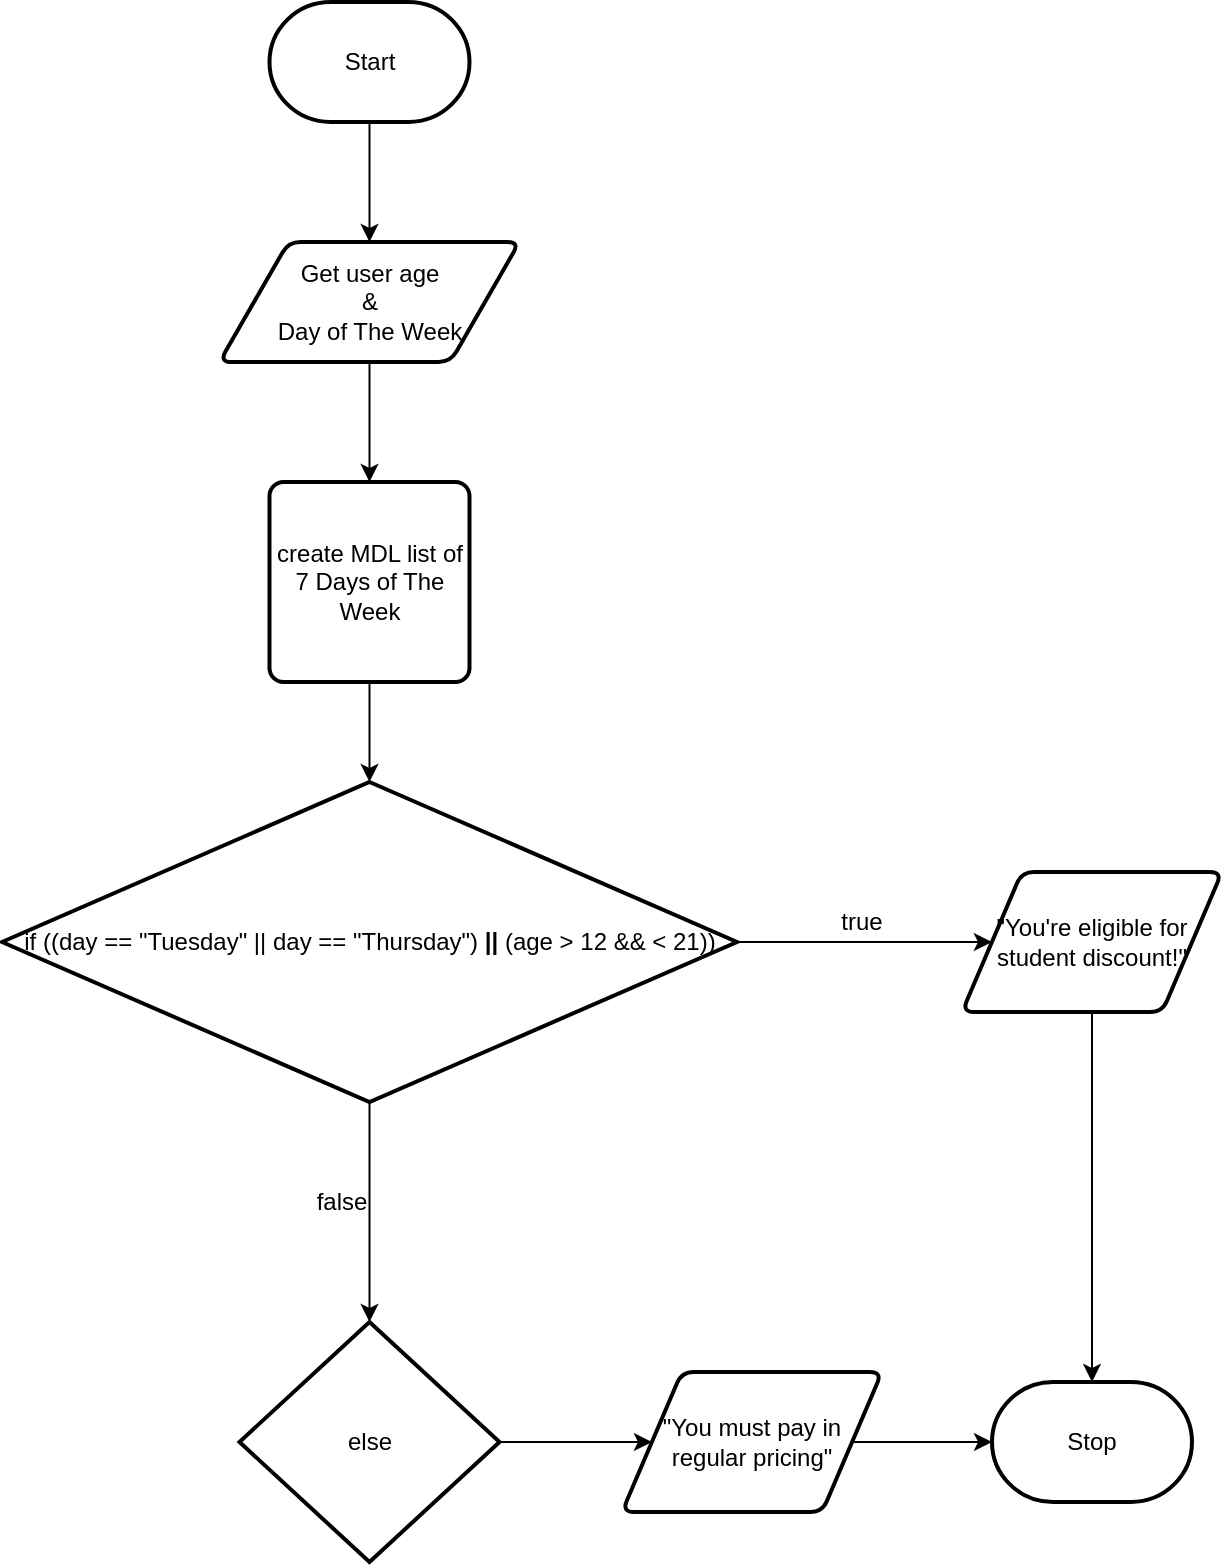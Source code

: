 <mxfile>
    <diagram id="GInHtZuMB5CcCfA9ihm7" name="Page-1">
        <mxGraphModel dx="742" dy="579" grid="1" gridSize="10" guides="1" tooltips="1" connect="1" arrows="1" fold="1" page="1" pageScale="1" pageWidth="850" pageHeight="1100" math="0" shadow="0">
            <root>
                <mxCell id="0"/>
                <mxCell id="1" parent="0"/>
                <mxCell id="13" value="" style="edgeStyle=none;html=1;" edge="1" parent="1" source="2" target="12">
                    <mxGeometry relative="1" as="geometry"/>
                </mxCell>
                <mxCell id="2" value="Start" style="strokeWidth=2;html=1;shape=mxgraph.flowchart.terminator;whiteSpace=wrap;" parent="1" vertex="1">
                    <mxGeometry x="163.75" y="40" width="100" height="60" as="geometry"/>
                </mxCell>
                <mxCell id="6" value="Stop" style="strokeWidth=2;html=1;shape=mxgraph.flowchart.terminator;whiteSpace=wrap;" parent="1" vertex="1">
                    <mxGeometry x="525" y="730" width="100" height="60" as="geometry"/>
                </mxCell>
                <mxCell id="16" value="" style="edgeStyle=none;html=1;" edge="1" parent="1" source="12" target="15">
                    <mxGeometry relative="1" as="geometry"/>
                </mxCell>
                <mxCell id="12" value="Get user age&lt;br&gt;&amp;amp;&lt;br&gt;Day of The Week" style="shape=parallelogram;html=1;strokeWidth=2;perimeter=parallelogramPerimeter;whiteSpace=wrap;rounded=1;arcSize=12;size=0.23;fillColor=default;" vertex="1" parent="1">
                    <mxGeometry x="138.75" y="160" width="150" height="60" as="geometry"/>
                </mxCell>
                <mxCell id="23" value="" style="edgeStyle=none;html=1;" edge="1" parent="1" source="15" target="17">
                    <mxGeometry relative="1" as="geometry"/>
                </mxCell>
                <mxCell id="15" value="create MDL list of 7 Days of The Week" style="rounded=1;whiteSpace=wrap;html=1;absoluteArcSize=1;arcSize=14;strokeWidth=2;fillColor=default;" vertex="1" parent="1">
                    <mxGeometry x="163.75" y="280" width="100" height="100" as="geometry"/>
                </mxCell>
                <mxCell id="28" value="" style="edgeStyle=none;html=1;entryX=0.5;entryY=0;entryDx=0;entryDy=0;" edge="1" parent="1" source="17" target="32">
                    <mxGeometry relative="1" as="geometry">
                        <mxPoint x="213.75" y="700.0" as="targetPoint"/>
                    </mxGeometry>
                </mxCell>
                <mxCell id="35" value="" style="edgeStyle=none;html=1;" edge="1" parent="1" source="17" target="24">
                    <mxGeometry relative="1" as="geometry"/>
                </mxCell>
                <mxCell id="17" value="if ((day == &quot;Tuesday&quot; || day == &quot;Thursday&quot;)&amp;nbsp;&lt;b&gt;||&amp;nbsp;&lt;/b&gt;(age &amp;gt; 12 &amp;amp;&amp;amp; &amp;lt; 21))" style="strokeWidth=2;html=1;shape=mxgraph.flowchart.decision;whiteSpace=wrap;fillColor=default;" vertex="1" parent="1">
                    <mxGeometry x="30" y="430" width="367.5" height="160" as="geometry"/>
                </mxCell>
                <mxCell id="38" style="edgeStyle=none;html=1;exitX=0.5;exitY=1;exitDx=0;exitDy=0;entryX=0.5;entryY=0;entryDx=0;entryDy=0;entryPerimeter=0;" edge="1" parent="1" source="24" target="6">
                    <mxGeometry relative="1" as="geometry"/>
                </mxCell>
                <mxCell id="24" value="&quot;You're eligible for student discount!&quot;" style="shape=parallelogram;html=1;strokeWidth=2;perimeter=parallelogramPerimeter;whiteSpace=wrap;rounded=1;arcSize=12;size=0.23;fillColor=default;" vertex="1" parent="1">
                    <mxGeometry x="510" y="475" width="130" height="70" as="geometry"/>
                </mxCell>
                <mxCell id="29" value="true" style="text;html=1;strokeColor=none;fillColor=none;align=center;verticalAlign=middle;whiteSpace=wrap;rounded=0;" vertex="1" parent="1">
                    <mxGeometry x="440" y="490" width="40" height="20" as="geometry"/>
                </mxCell>
                <mxCell id="30" value="false" style="text;html=1;strokeColor=none;fillColor=none;align=center;verticalAlign=middle;whiteSpace=wrap;rounded=0;" vertex="1" parent="1">
                    <mxGeometry x="180" y="635" width="40" height="10" as="geometry"/>
                </mxCell>
                <mxCell id="37" value="" style="edgeStyle=none;html=1;" edge="1" parent="1" source="32" target="36">
                    <mxGeometry relative="1" as="geometry"/>
                </mxCell>
                <mxCell id="32" value="else" style="rhombus;whiteSpace=wrap;html=1;fillColor=default;strokeWidth=2;" vertex="1" parent="1">
                    <mxGeometry x="148.75" y="700" width="130" height="120" as="geometry"/>
                </mxCell>
                <mxCell id="39" style="edgeStyle=none;html=1;exitX=1;exitY=0.5;exitDx=0;exitDy=0;" edge="1" parent="1" source="36" target="6">
                    <mxGeometry relative="1" as="geometry"/>
                </mxCell>
                <mxCell id="36" value="&quot;You must pay in regular pricing&quot;" style="shape=parallelogram;html=1;strokeWidth=2;perimeter=parallelogramPerimeter;whiteSpace=wrap;rounded=1;arcSize=12;size=0.23;fillColor=default;" vertex="1" parent="1">
                    <mxGeometry x="340" y="725" width="130" height="70" as="geometry"/>
                </mxCell>
            </root>
        </mxGraphModel>
    </diagram>
</mxfile>